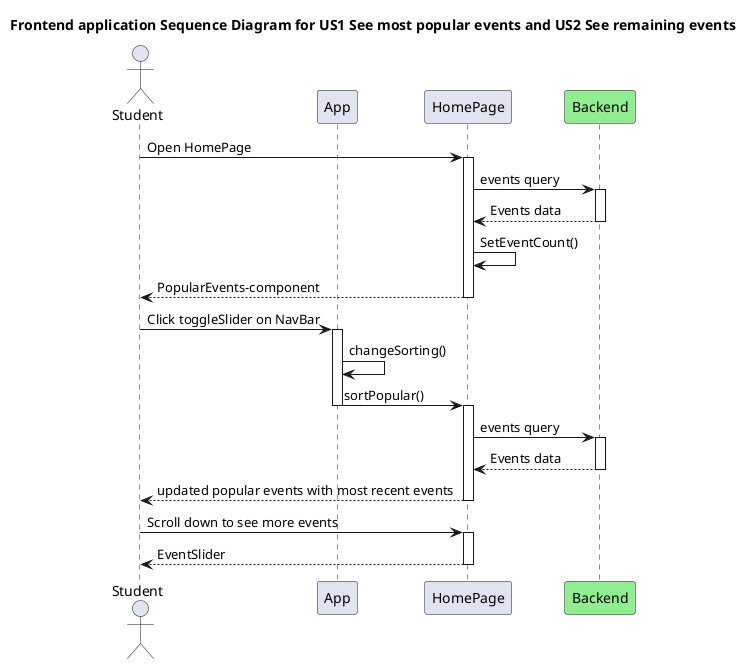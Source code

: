@startuml "System sequence diagram for US1, and US2"
title Frontend application Sequence Diagram for US1 See most popular events and US2 See remaining events
actor Student as User
participant "App" as App
participant "HomePage" as HomePage
participant "Backend" as EventService #LightGreen

User -> HomePage: Open HomePage

activate HomePage
HomePage ->  EventService: events query
activate EventService
EventService -->  HomePage: Events data
deactivate EventService
HomePage -> HomePage: SetEventCount()
HomePage --> User: PopularEvents-component
deactivate HomePage
User -> App: Click toggleSlider on NavBar
activate App
App -> App: changeSorting()
App -> HomePage: sortPopular()
deactivate App
activate HomePage
HomePage ->  EventService: events query
activate EventService

EventService -->  HomePage: Events data
deactivate EventService
HomePage --> User: updated popular events with most recent events
deactivate HomePage

User -> HomePage: Scroll down to see more events
activate HomePage

HomePage --> User: EventSlider
deactivate HomePage
@enduml
